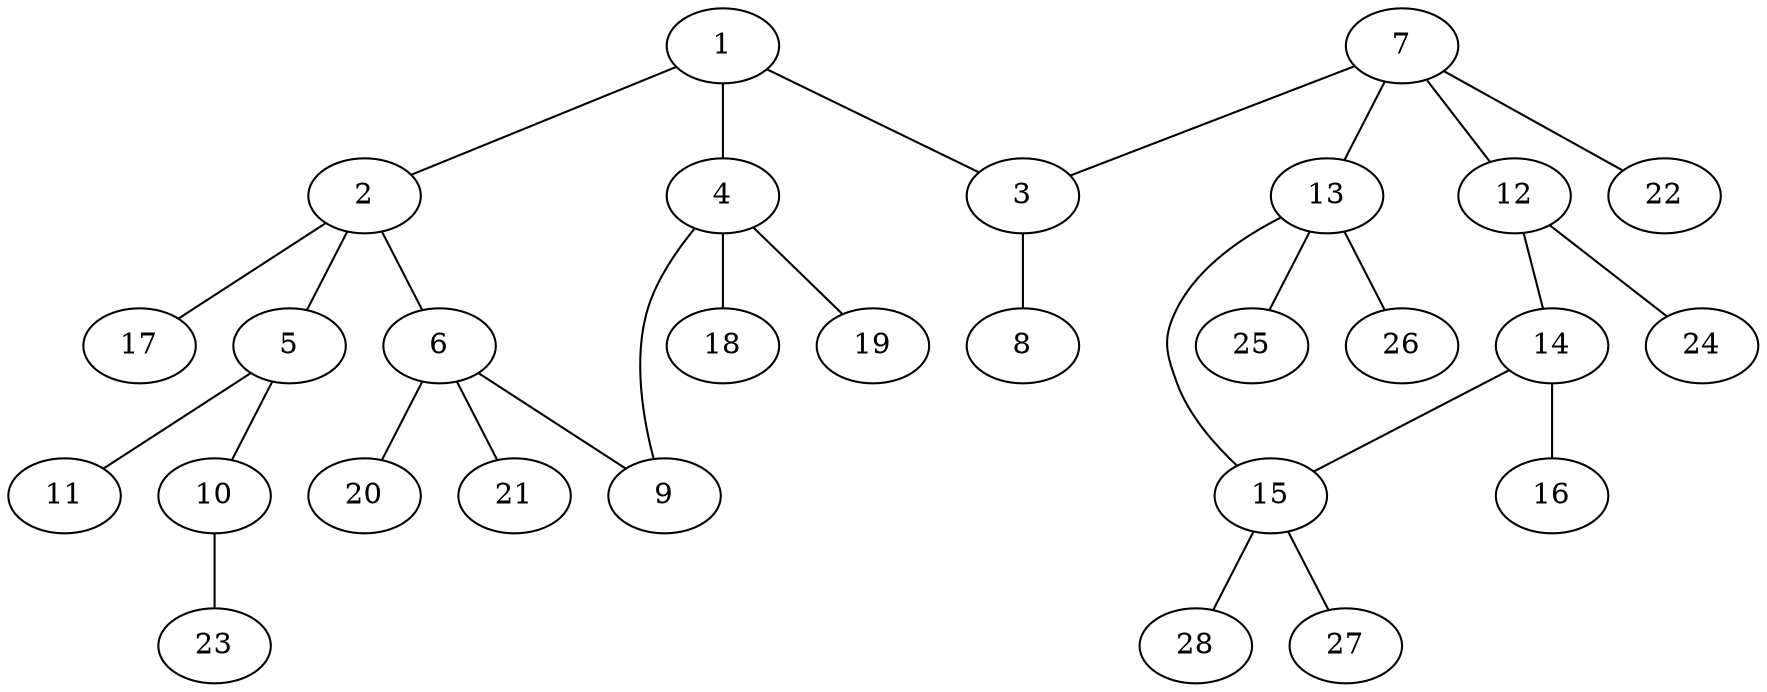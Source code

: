 graph molecule_1815 {
	1	 [chem=N];
	2	 [chem=C];
	1 -- 2	 [valence=1];
	3	 [chem=C];
	1 -- 3	 [valence=1];
	4	 [chem=C];
	1 -- 4	 [valence=1];
	5	 [chem=C];
	2 -- 5	 [valence=1];
	6	 [chem=C];
	2 -- 6	 [valence=1];
	17	 [chem=H];
	2 -- 17	 [valence=1];
	8	 [chem=O];
	3 -- 8	 [valence=2];
	9	 [chem=S];
	4 -- 9	 [valence=1];
	18	 [chem=H];
	4 -- 18	 [valence=1];
	19	 [chem=H];
	4 -- 19	 [valence=1];
	10	 [chem=O];
	5 -- 10	 [valence=1];
	11	 [chem=O];
	5 -- 11	 [valence=2];
	6 -- 9	 [valence=1];
	20	 [chem=H];
	6 -- 20	 [valence=1];
	21	 [chem=H];
	6 -- 21	 [valence=1];
	7	 [chem=C];
	7 -- 3	 [valence=1];
	12	 [chem=N];
	7 -- 12	 [valence=1];
	13	 [chem=C];
	7 -- 13	 [valence=1];
	22	 [chem=H];
	7 -- 22	 [valence=1];
	23	 [chem=H];
	10 -- 23	 [valence=1];
	14	 [chem=C];
	12 -- 14	 [valence=1];
	24	 [chem=H];
	12 -- 24	 [valence=1];
	15	 [chem=C];
	13 -- 15	 [valence=1];
	25	 [chem=H];
	13 -- 25	 [valence=1];
	26	 [chem=H];
	13 -- 26	 [valence=1];
	14 -- 15	 [valence=1];
	16	 [chem=O];
	14 -- 16	 [valence=2];
	27	 [chem=H];
	15 -- 27	 [valence=1];
	28	 [chem=H];
	15 -- 28	 [valence=1];
}
